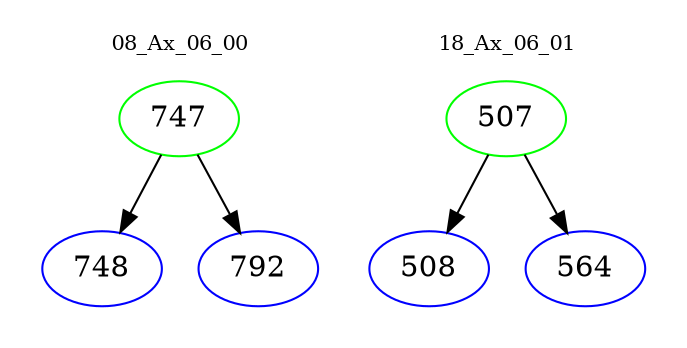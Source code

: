 digraph{
subgraph cluster_0 {
color = white
label = "08_Ax_06_00";
fontsize=10;
T0_747 [label="747", color="green"]
T0_747 -> T0_748 [color="black"]
T0_748 [label="748", color="blue"]
T0_747 -> T0_792 [color="black"]
T0_792 [label="792", color="blue"]
}
subgraph cluster_1 {
color = white
label = "18_Ax_06_01";
fontsize=10;
T1_507 [label="507", color="green"]
T1_507 -> T1_508 [color="black"]
T1_508 [label="508", color="blue"]
T1_507 -> T1_564 [color="black"]
T1_564 [label="564", color="blue"]
}
}
